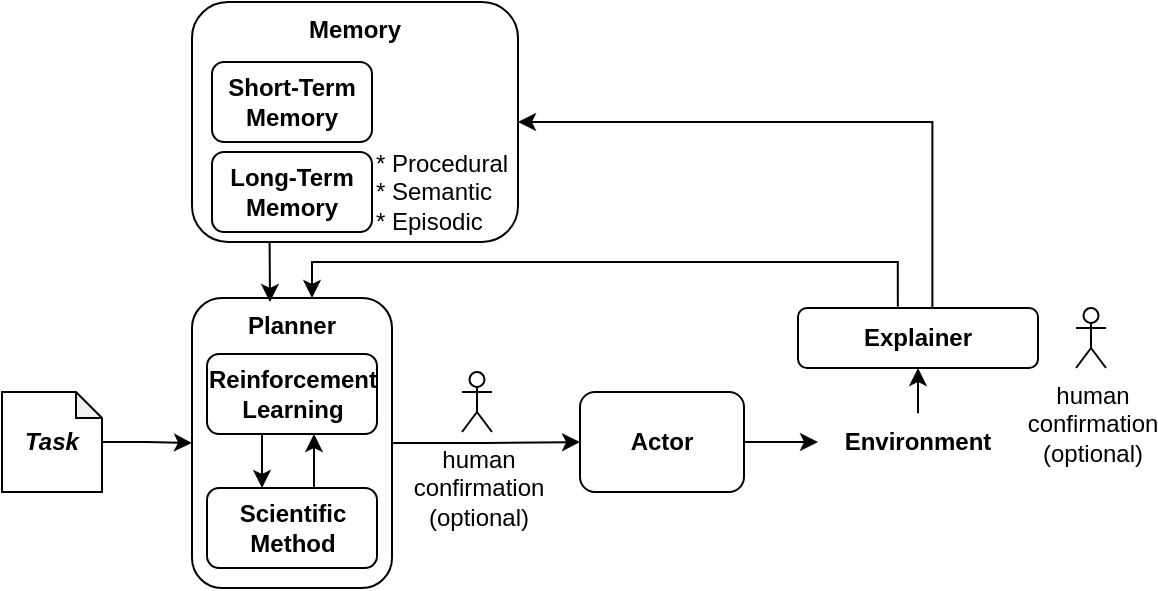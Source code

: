 <mxfile version="24.4.4" type="device">
  <diagram name="Page-1" id="RKFAWImEajA0O7VNwOQ2">
    <mxGraphModel dx="794" dy="446" grid="1" gridSize="10" guides="1" tooltips="1" connect="1" arrows="1" fold="1" page="1" pageScale="1" pageWidth="850" pageHeight="1100" math="0" shadow="0">
      <root>
        <mxCell id="0" />
        <mxCell id="1" parent="0" />
        <mxCell id="jS5DAeOdQUqkGCRt5gWH-10" value="Memory" style="rounded=1;whiteSpace=wrap;html=1;fontStyle=1;verticalAlign=top;" parent="1" vertex="1">
          <mxGeometry x="195" y="80" width="163" height="120" as="geometry" />
        </mxCell>
        <mxCell id="hcQNNycDMMvxaYusj2LY-10" style="edgeStyle=orthogonalEdgeStyle;rounded=0;orthogonalLoop=1;jettySize=auto;html=1;" parent="1" source="jS5DAeOdQUqkGCRt5gWH-15" target="hcQNNycDMMvxaYusj2LY-1" edge="1">
          <mxGeometry relative="1" as="geometry" />
        </mxCell>
        <mxCell id="jS5DAeOdQUqkGCRt5gWH-15" value="&lt;b&gt;&lt;i&gt;Task&lt;/i&gt;&lt;/b&gt;" style="shape=note;whiteSpace=wrap;html=1;backgroundOutline=1;darkOpacity=0.05;size=13;" parent="1" vertex="1">
          <mxGeometry x="100" y="275" width="50" height="50" as="geometry" />
        </mxCell>
        <mxCell id="hcQNNycDMMvxaYusj2LY-7" style="edgeStyle=orthogonalEdgeStyle;rounded=0;orthogonalLoop=1;jettySize=auto;html=1;" parent="1" source="hcQNNycDMMvxaYusj2LY-1" target="hcQNNycDMMvxaYusj2LY-3" edge="1">
          <mxGeometry relative="1" as="geometry" />
        </mxCell>
        <mxCell id="hcQNNycDMMvxaYusj2LY-1" value="Planner" style="rounded=1;whiteSpace=wrap;html=1;fontStyle=1;verticalAlign=top;" parent="1" vertex="1">
          <mxGeometry x="195" y="228" width="100" height="145" as="geometry" />
        </mxCell>
        <mxCell id="hcQNNycDMMvxaYusj2LY-8" style="edgeStyle=orthogonalEdgeStyle;rounded=0;orthogonalLoop=1;jettySize=auto;html=1;" parent="1" source="hcQNNycDMMvxaYusj2LY-3" target="hcQNNycDMMvxaYusj2LY-6" edge="1">
          <mxGeometry relative="1" as="geometry" />
        </mxCell>
        <mxCell id="hcQNNycDMMvxaYusj2LY-3" value="Actor" style="rounded=1;whiteSpace=wrap;html=1;fontStyle=1" parent="1" vertex="1">
          <mxGeometry x="389" y="275" width="82" height="50" as="geometry" />
        </mxCell>
        <mxCell id="hcQNNycDMMvxaYusj2LY-9" style="edgeStyle=orthogonalEdgeStyle;rounded=0;orthogonalLoop=1;jettySize=auto;html=1;entryX=1;entryY=0.5;entryDx=0;entryDy=0;exitX=0.56;exitY=0.012;exitDx=0;exitDy=0;exitPerimeter=0;" parent="1" source="hcQNNycDMMvxaYusj2LY-14" target="jS5DAeOdQUqkGCRt5gWH-10" edge="1">
          <mxGeometry relative="1" as="geometry">
            <Array as="points">
              <mxPoint x="565" y="140" />
            </Array>
          </mxGeometry>
        </mxCell>
        <mxCell id="hcQNNycDMMvxaYusj2LY-11" style="edgeStyle=orthogonalEdgeStyle;rounded=0;orthogonalLoop=1;jettySize=auto;html=1;exitX=0.416;exitY=-0.019;exitDx=0;exitDy=0;exitPerimeter=0;" parent="1" source="hcQNNycDMMvxaYusj2LY-14" target="hcQNNycDMMvxaYusj2LY-1" edge="1">
          <mxGeometry relative="1" as="geometry">
            <mxPoint x="255" y="270" as="targetPoint" />
            <Array as="points">
              <mxPoint x="548" y="210" />
              <mxPoint x="255" y="210" />
            </Array>
          </mxGeometry>
        </mxCell>
        <mxCell id="hcQNNycDMMvxaYusj2LY-6" value="Environment" style="text;html=1;align=center;verticalAlign=middle;whiteSpace=wrap;rounded=0;fontStyle=1" parent="1" vertex="1">
          <mxGeometry x="508" y="285.63" width="100" height="28.75" as="geometry" />
        </mxCell>
        <mxCell id="hcQNNycDMMvxaYusj2LY-12" value="" style="endArrow=classic;html=1;rounded=0;exitX=0.415;exitY=1.01;exitDx=0;exitDy=0;exitPerimeter=0;" parent="1" edge="1">
          <mxGeometry width="50" height="50" relative="1" as="geometry">
            <mxPoint x="233.8" y="199.5" as="sourcePoint" />
            <mxPoint x="234" y="230" as="targetPoint" />
          </mxGeometry>
        </mxCell>
        <mxCell id="hcQNNycDMMvxaYusj2LY-14" value="Explainer" style="rounded=1;whiteSpace=wrap;html=1;fontStyle=1" parent="1" vertex="1">
          <mxGeometry x="498" y="233" width="120" height="30" as="geometry" />
        </mxCell>
        <mxCell id="hcQNNycDMMvxaYusj2LY-16" style="edgeStyle=orthogonalEdgeStyle;rounded=0;orthogonalLoop=1;jettySize=auto;html=1;entryX=0.5;entryY=1;entryDx=0;entryDy=0;exitX=0.5;exitY=0;exitDx=0;exitDy=0;" parent="1" source="hcQNNycDMMvxaYusj2LY-6" target="hcQNNycDMMvxaYusj2LY-14" edge="1">
          <mxGeometry relative="1" as="geometry">
            <mxPoint x="579.6" y="289.495" as="sourcePoint" />
            <mxPoint x="579.6" y="269.8" as="targetPoint" />
          </mxGeometry>
        </mxCell>
        <mxCell id="LRuI7vhQ7CQmzgjfh0Ct-1" value="Short-Term Memory" style="rounded=1;whiteSpace=wrap;html=1;fontStyle=1" parent="1" vertex="1">
          <mxGeometry x="205" y="110" width="80" height="40" as="geometry" />
        </mxCell>
        <mxCell id="LRuI7vhQ7CQmzgjfh0Ct-2" value="Long-Term Memory" style="rounded=1;whiteSpace=wrap;html=1;fontStyle=1" parent="1" vertex="1">
          <mxGeometry x="205" y="155" width="80" height="40" as="geometry" />
        </mxCell>
        <mxCell id="LRuI7vhQ7CQmzgjfh0Ct-4" value="* Procedural&#xa;* Semantic&#xa;* Episodic" style="text;whiteSpace=wrap;verticalAlign=middle;" parent="1" vertex="1">
          <mxGeometry x="285" y="135" width="100" height="80" as="geometry" />
        </mxCell>
        <mxCell id="QjWsHdwX6flKS_30bBn7-1" value="human&lt;div&gt;confirmation&lt;div&gt;(optional)&lt;/div&gt;&lt;/div&gt;" style="shape=umlActor;verticalLabelPosition=bottom;verticalAlign=top;html=1;outlineConnect=0;" parent="1" vertex="1">
          <mxGeometry x="330" y="265" width="15" height="30" as="geometry" />
        </mxCell>
        <mxCell id="QjWsHdwX6flKS_30bBn7-4" value="human&lt;div&gt;confirmation&lt;div&gt;(optional)&lt;/div&gt;&lt;/div&gt;" style="shape=umlActor;verticalLabelPosition=bottom;verticalAlign=top;html=1;outlineConnect=0;" parent="1" vertex="1">
          <mxGeometry x="637" y="233" width="15" height="30" as="geometry" />
        </mxCell>
        <mxCell id="SpQtQ5uj2Ye1LzLL4hJx-4" style="edgeStyle=orthogonalEdgeStyle;rounded=0;orthogonalLoop=1;jettySize=auto;html=1;entryX=0.5;entryY=0;entryDx=0;entryDy=0;" edge="1" parent="1">
          <mxGeometry relative="1" as="geometry">
            <mxPoint x="230" y="296" as="sourcePoint" />
            <mxPoint x="230" y="323" as="targetPoint" />
          </mxGeometry>
        </mxCell>
        <mxCell id="SpQtQ5uj2Ye1LzLL4hJx-2" value="Reinforcement Learning" style="rounded=1;whiteSpace=wrap;html=1;fontStyle=1" vertex="1" parent="1">
          <mxGeometry x="202.5" y="256" width="85" height="40" as="geometry" />
        </mxCell>
        <mxCell id="SpQtQ5uj2Ye1LzLL4hJx-5" style="edgeStyle=orthogonalEdgeStyle;rounded=0;orthogonalLoop=1;jettySize=auto;html=1;" edge="1" parent="1">
          <mxGeometry relative="1" as="geometry">
            <mxPoint x="256" y="323" as="sourcePoint" />
            <mxPoint x="256" y="296" as="targetPoint" />
          </mxGeometry>
        </mxCell>
        <mxCell id="SpQtQ5uj2Ye1LzLL4hJx-3" value="Scientific Method" style="rounded=1;whiteSpace=wrap;html=1;fontStyle=1" vertex="1" parent="1">
          <mxGeometry x="202.5" y="323" width="85" height="40" as="geometry" />
        </mxCell>
      </root>
    </mxGraphModel>
  </diagram>
</mxfile>

